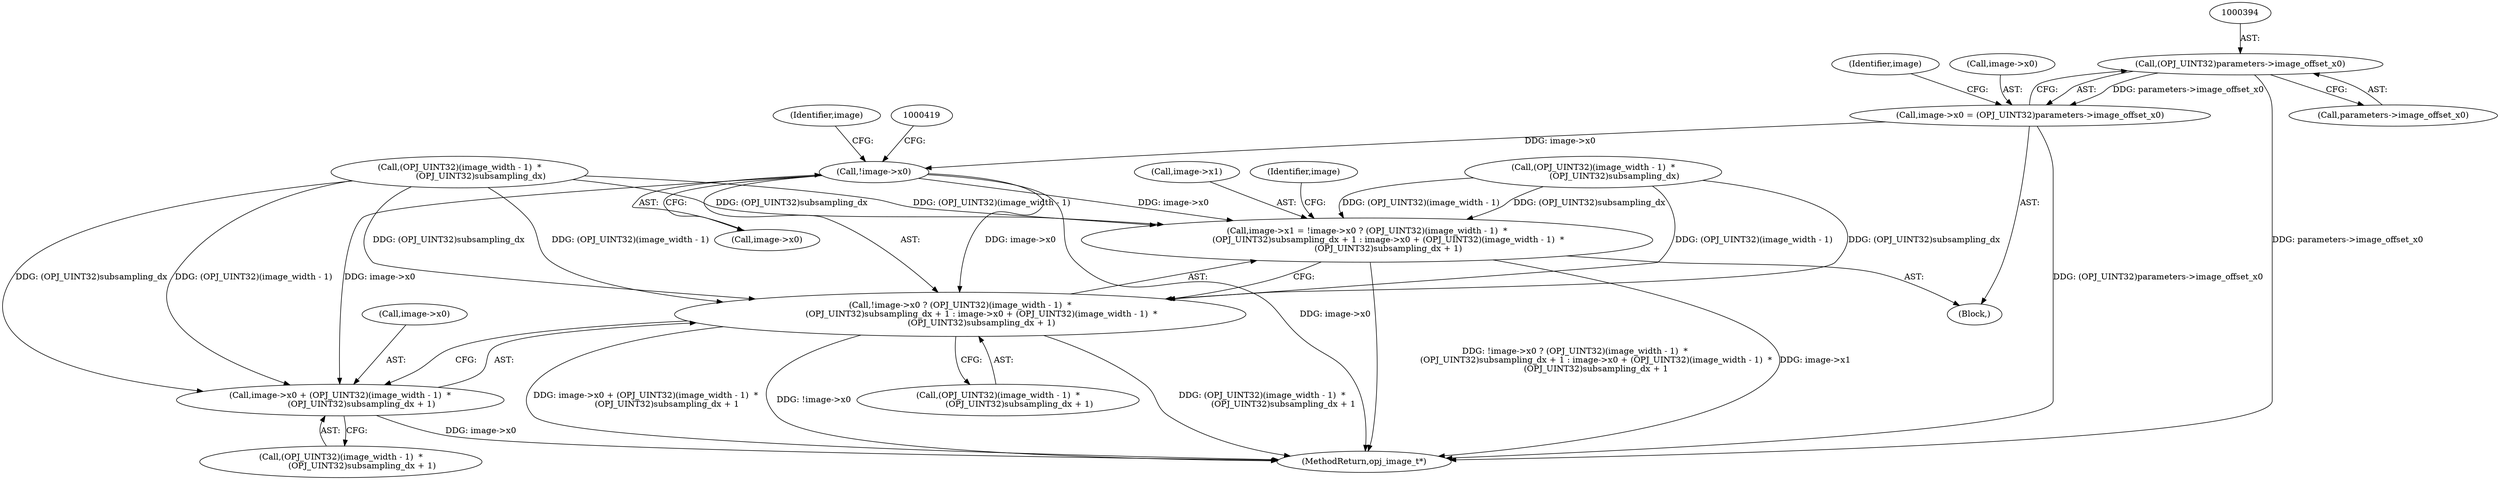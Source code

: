 digraph "0_openjpeg_2cd30c2b06ce332dede81cccad8b334cde997281_1@pointer" {
"1000393" [label="(Call,(OPJ_UINT32)parameters->image_offset_x0)"];
"1000389" [label="(Call,image->x0 = (OPJ_UINT32)parameters->image_offset_x0)"];
"1000412" [label="(Call,!image->x0)"];
"1000407" [label="(Call,image->x1 = !image->x0 ? (OPJ_UINT32)(image_width - 1)  *\n                (OPJ_UINT32)subsampling_dx + 1 : image->x0 + (OPJ_UINT32)(image_width - 1)  *\n                (OPJ_UINT32)subsampling_dx + 1)"];
"1000411" [label="(Call,!image->x0 ? (OPJ_UINT32)(image_width - 1)  *\n                (OPJ_UINT32)subsampling_dx + 1 : image->x0 + (OPJ_UINT32)(image_width - 1)  *\n                (OPJ_UINT32)subsampling_dx + 1)"];
"1000427" [label="(Call,image->x0 + (OPJ_UINT32)(image_width - 1)  *\n                (OPJ_UINT32)subsampling_dx + 1)"];
"1000389" [label="(Call,image->x0 = (OPJ_UINT32)parameters->image_offset_x0)"];
"1000113" [label="(Block,)"];
"1000432" [label="(Call,(OPJ_UINT32)(image_width - 1)  *\n                (OPJ_UINT32)subsampling_dx)"];
"1000412" [label="(Call,!image->x0)"];
"1000408" [label="(Call,image->x1)"];
"1000400" [label="(Identifier,image)"];
"1000431" [label="(Call,(OPJ_UINT32)(image_width - 1)  *\n                (OPJ_UINT32)subsampling_dx + 1)"];
"1000395" [label="(Call,parameters->image_offset_x0)"];
"1000427" [label="(Call,image->x0 + (OPJ_UINT32)(image_width - 1)  *\n                (OPJ_UINT32)subsampling_dx + 1)"];
"1000413" [label="(Call,image->x0)"];
"1000411" [label="(Call,!image->x0 ? (OPJ_UINT32)(image_width - 1)  *\n                (OPJ_UINT32)subsampling_dx + 1 : image->x0 + (OPJ_UINT32)(image_width - 1)  *\n                (OPJ_UINT32)subsampling_dx + 1)"];
"1000390" [label="(Call,image->x0)"];
"1000407" [label="(Call,image->x1 = !image->x0 ? (OPJ_UINT32)(image_width - 1)  *\n                (OPJ_UINT32)subsampling_dx + 1 : image->x0 + (OPJ_UINT32)(image_width - 1)  *\n                (OPJ_UINT32)subsampling_dx + 1)"];
"1000429" [label="(Identifier,image)"];
"1000417" [label="(Call,(OPJ_UINT32)(image_width - 1)  *\n                (OPJ_UINT32)subsampling_dx)"];
"1000444" [label="(Identifier,image)"];
"1000428" [label="(Call,image->x0)"];
"1000416" [label="(Call,(OPJ_UINT32)(image_width - 1)  *\n                (OPJ_UINT32)subsampling_dx + 1)"];
"1000393" [label="(Call,(OPJ_UINT32)parameters->image_offset_x0)"];
"1000766" [label="(MethodReturn,opj_image_t*)"];
"1000393" -> "1000389"  [label="AST: "];
"1000393" -> "1000395"  [label="CFG: "];
"1000394" -> "1000393"  [label="AST: "];
"1000395" -> "1000393"  [label="AST: "];
"1000389" -> "1000393"  [label="CFG: "];
"1000393" -> "1000766"  [label="DDG: parameters->image_offset_x0"];
"1000393" -> "1000389"  [label="DDG: parameters->image_offset_x0"];
"1000389" -> "1000113"  [label="AST: "];
"1000390" -> "1000389"  [label="AST: "];
"1000400" -> "1000389"  [label="CFG: "];
"1000389" -> "1000766"  [label="DDG: (OPJ_UINT32)parameters->image_offset_x0"];
"1000389" -> "1000412"  [label="DDG: image->x0"];
"1000412" -> "1000411"  [label="AST: "];
"1000412" -> "1000413"  [label="CFG: "];
"1000413" -> "1000412"  [label="AST: "];
"1000419" -> "1000412"  [label="CFG: "];
"1000429" -> "1000412"  [label="CFG: "];
"1000412" -> "1000766"  [label="DDG: image->x0"];
"1000412" -> "1000407"  [label="DDG: image->x0"];
"1000412" -> "1000411"  [label="DDG: image->x0"];
"1000412" -> "1000427"  [label="DDG: image->x0"];
"1000407" -> "1000113"  [label="AST: "];
"1000407" -> "1000411"  [label="CFG: "];
"1000408" -> "1000407"  [label="AST: "];
"1000411" -> "1000407"  [label="AST: "];
"1000444" -> "1000407"  [label="CFG: "];
"1000407" -> "1000766"  [label="DDG: !image->x0 ? (OPJ_UINT32)(image_width - 1)  *\n                (OPJ_UINT32)subsampling_dx + 1 : image->x0 + (OPJ_UINT32)(image_width - 1)  *\n                (OPJ_UINT32)subsampling_dx + 1"];
"1000407" -> "1000766"  [label="DDG: image->x1"];
"1000417" -> "1000407"  [label="DDG: (OPJ_UINT32)(image_width - 1)"];
"1000417" -> "1000407"  [label="DDG: (OPJ_UINT32)subsampling_dx"];
"1000432" -> "1000407"  [label="DDG: (OPJ_UINT32)(image_width - 1)"];
"1000432" -> "1000407"  [label="DDG: (OPJ_UINT32)subsampling_dx"];
"1000411" -> "1000416"  [label="CFG: "];
"1000411" -> "1000427"  [label="CFG: "];
"1000416" -> "1000411"  [label="AST: "];
"1000427" -> "1000411"  [label="AST: "];
"1000411" -> "1000766"  [label="DDG: image->x0 + (OPJ_UINT32)(image_width - 1)  *\n                (OPJ_UINT32)subsampling_dx + 1"];
"1000411" -> "1000766"  [label="DDG: !image->x0"];
"1000411" -> "1000766"  [label="DDG: (OPJ_UINT32)(image_width - 1)  *\n                (OPJ_UINT32)subsampling_dx + 1"];
"1000417" -> "1000411"  [label="DDG: (OPJ_UINT32)(image_width - 1)"];
"1000417" -> "1000411"  [label="DDG: (OPJ_UINT32)subsampling_dx"];
"1000432" -> "1000411"  [label="DDG: (OPJ_UINT32)(image_width - 1)"];
"1000432" -> "1000411"  [label="DDG: (OPJ_UINT32)subsampling_dx"];
"1000427" -> "1000431"  [label="CFG: "];
"1000428" -> "1000427"  [label="AST: "];
"1000431" -> "1000427"  [label="AST: "];
"1000427" -> "1000766"  [label="DDG: image->x0"];
"1000432" -> "1000427"  [label="DDG: (OPJ_UINT32)(image_width - 1)"];
"1000432" -> "1000427"  [label="DDG: (OPJ_UINT32)subsampling_dx"];
}
